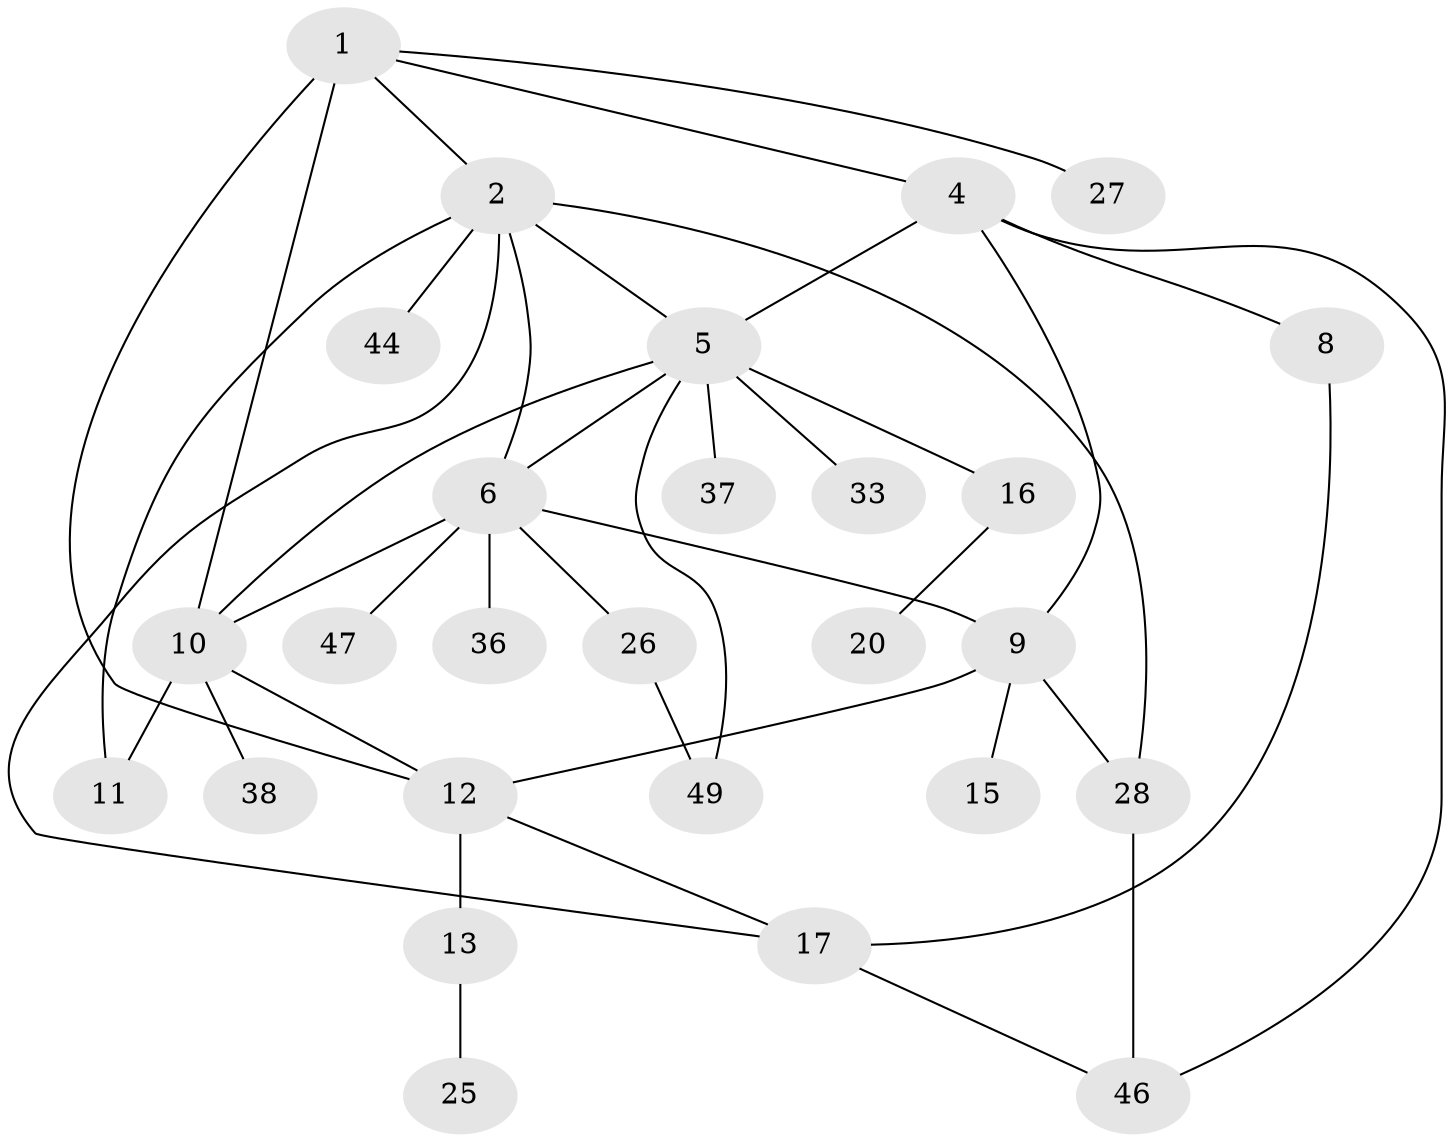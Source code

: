 // original degree distribution, {5: 0.05454545454545454, 7: 0.01818181818181818, 3: 0.2545454545454545, 6: 0.03636363636363636, 2: 0.2727272727272727, 4: 0.07272727272727272, 1: 0.2909090909090909}
// Generated by graph-tools (version 1.1) at 2025/13/03/09/25 04:13:39]
// undirected, 27 vertices, 40 edges
graph export_dot {
graph [start="1"]
  node [color=gray90,style=filled];
  1 [super="+7+3"];
  2;
  4 [super="+55+23+40"];
  5 [super="+21+24"];
  6 [super="+19"];
  8 [super="+14"];
  9;
  10 [super="+18+32"];
  11 [super="+41"];
  12 [super="+34"];
  13 [super="+22"];
  15 [super="+54"];
  16;
  17 [super="+42+29"];
  20;
  25;
  26;
  27;
  28 [super="+35"];
  33;
  36;
  37;
  38;
  44;
  46;
  47;
  49;
  1 -- 2;
  1 -- 4;
  1 -- 27;
  1 -- 10 [weight=2];
  1 -- 12;
  2 -- 5;
  2 -- 11;
  2 -- 17;
  2 -- 28;
  2 -- 44;
  2 -- 6;
  4 -- 8;
  4 -- 9;
  4 -- 46;
  4 -- 5;
  5 -- 6;
  5 -- 16;
  5 -- 49;
  5 -- 33;
  5 -- 10;
  5 -- 37;
  6 -- 10;
  6 -- 47;
  6 -- 9;
  6 -- 26;
  6 -- 36;
  8 -- 17;
  9 -- 12;
  9 -- 15;
  9 -- 28;
  10 -- 11;
  10 -- 38;
  10 -- 12;
  12 -- 13;
  12 -- 17;
  13 -- 25;
  16 -- 20;
  17 -- 46;
  26 -- 49;
  28 -- 46;
}
